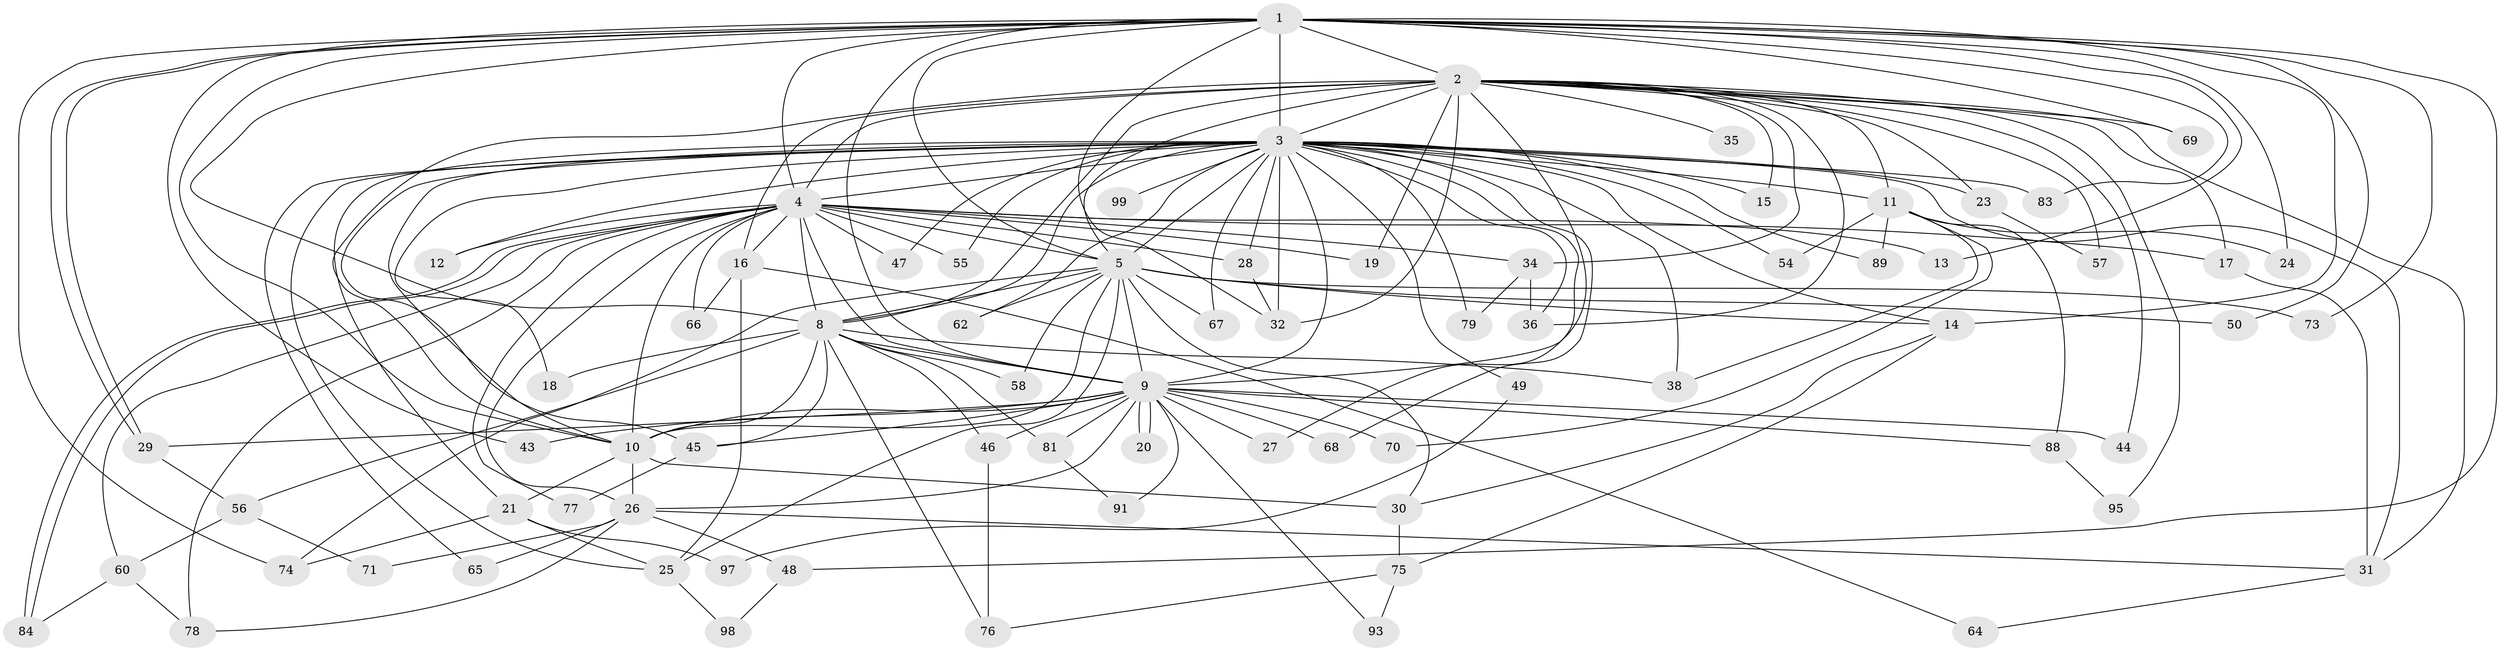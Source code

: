 // original degree distribution, {23: 0.01, 19: 0.01, 16: 0.01, 27: 0.01, 20: 0.01, 33: 0.01, 15: 0.01, 18: 0.01, 24: 0.01, 14: 0.01, 8: 0.01, 2: 0.55, 3: 0.18, 5: 0.05, 4: 0.11}
// Generated by graph-tools (version 1.1) at 2025/11/02/21/25 10:11:07]
// undirected, 74 vertices, 174 edges
graph export_dot {
graph [start="1"]
  node [color=gray90,style=filled];
  1 [super="+100"];
  2 [super="+7"];
  3 [super="+6"];
  4 [super="+72"];
  5 [super="+61"];
  8 [super="+59"];
  9 [super="+37"];
  10 [super="+40"];
  11 [super="+85"];
  12;
  13;
  14 [super="+22"];
  15;
  16 [super="+92"];
  17 [super="+86"];
  18;
  19;
  20;
  21 [super="+94"];
  23;
  24;
  25 [super="+42"];
  26 [super="+41"];
  27;
  28 [super="+33"];
  29 [super="+53"];
  30 [super="+51"];
  31 [super="+96"];
  32 [super="+63"];
  34 [super="+39"];
  35;
  36;
  38 [super="+80"];
  43;
  44;
  45 [super="+52"];
  46;
  47;
  48;
  49;
  50;
  54;
  55;
  56;
  57;
  58;
  60;
  62;
  64;
  65;
  66;
  67;
  68;
  69;
  70;
  71;
  73;
  74;
  75;
  76 [super="+90"];
  77;
  78 [super="+82"];
  79;
  81;
  83;
  84 [super="+87"];
  88;
  89;
  91;
  93;
  95;
  97;
  98;
  99;
  1 -- 2 [weight=2];
  1 -- 3 [weight=2];
  1 -- 4;
  1 -- 5 [weight=2];
  1 -- 8;
  1 -- 9;
  1 -- 10;
  1 -- 13;
  1 -- 14;
  1 -- 24;
  1 -- 29;
  1 -- 29;
  1 -- 43;
  1 -- 48;
  1 -- 50;
  1 -- 69;
  1 -- 73;
  1 -- 74;
  1 -- 83;
  1 -- 32;
  2 -- 3 [weight=4];
  2 -- 4 [weight=2];
  2 -- 5 [weight=2];
  2 -- 8 [weight=2];
  2 -- 9 [weight=2];
  2 -- 10 [weight=2];
  2 -- 11;
  2 -- 15;
  2 -- 16;
  2 -- 31;
  2 -- 34;
  2 -- 35 [weight=2];
  2 -- 36;
  2 -- 44;
  2 -- 57;
  2 -- 69;
  2 -- 17;
  2 -- 19;
  2 -- 23;
  2 -- 95;
  2 -- 32;
  3 -- 4 [weight=2];
  3 -- 5 [weight=2];
  3 -- 8 [weight=2];
  3 -- 9 [weight=2];
  3 -- 10 [weight=2];
  3 -- 11 [weight=2];
  3 -- 18;
  3 -- 28 [weight=2];
  3 -- 67;
  3 -- 65;
  3 -- 68;
  3 -- 12;
  3 -- 14;
  3 -- 15;
  3 -- 79;
  3 -- 83;
  3 -- 21;
  3 -- 23;
  3 -- 25;
  3 -- 89;
  3 -- 27;
  3 -- 32;
  3 -- 99;
  3 -- 36;
  3 -- 38;
  3 -- 47;
  3 -- 49;
  3 -- 54;
  3 -- 55;
  3 -- 62;
  3 -- 45;
  3 -- 31;
  4 -- 5;
  4 -- 8;
  4 -- 9 [weight=2];
  4 -- 10 [weight=2];
  4 -- 12;
  4 -- 13;
  4 -- 16;
  4 -- 17;
  4 -- 19;
  4 -- 34;
  4 -- 47;
  4 -- 55;
  4 -- 60;
  4 -- 66;
  4 -- 77;
  4 -- 78;
  4 -- 84;
  4 -- 84;
  4 -- 26;
  4 -- 28;
  5 -- 8;
  5 -- 9 [weight=2];
  5 -- 10;
  5 -- 30;
  5 -- 50;
  5 -- 58;
  5 -- 62;
  5 -- 67;
  5 -- 73;
  5 -- 74;
  5 -- 14;
  5 -- 25;
  8 -- 9;
  8 -- 10 [weight=2];
  8 -- 18;
  8 -- 45;
  8 -- 46;
  8 -- 56;
  8 -- 58;
  8 -- 76;
  8 -- 81;
  8 -- 38;
  9 -- 10;
  9 -- 20;
  9 -- 20;
  9 -- 26;
  9 -- 27;
  9 -- 43;
  9 -- 45;
  9 -- 46;
  9 -- 68;
  9 -- 70;
  9 -- 81;
  9 -- 88;
  9 -- 91;
  9 -- 93;
  9 -- 44;
  9 -- 29;
  10 -- 21;
  10 -- 26;
  10 -- 30;
  11 -- 24;
  11 -- 38;
  11 -- 54;
  11 -- 70;
  11 -- 88;
  11 -- 89;
  14 -- 75;
  14 -- 30;
  16 -- 64;
  16 -- 66;
  16 -- 25;
  17 -- 31;
  21 -- 25;
  21 -- 97;
  21 -- 74;
  23 -- 57;
  25 -- 98;
  26 -- 31;
  26 -- 71;
  26 -- 48;
  26 -- 65;
  26 -- 78;
  28 -- 32;
  29 -- 56;
  30 -- 75;
  31 -- 64;
  34 -- 79;
  34 -- 36;
  45 -- 77;
  46 -- 76;
  48 -- 98;
  49 -- 97;
  56 -- 60;
  56 -- 71;
  60 -- 84;
  60 -- 78;
  75 -- 93;
  75 -- 76;
  81 -- 91;
  88 -- 95;
}
